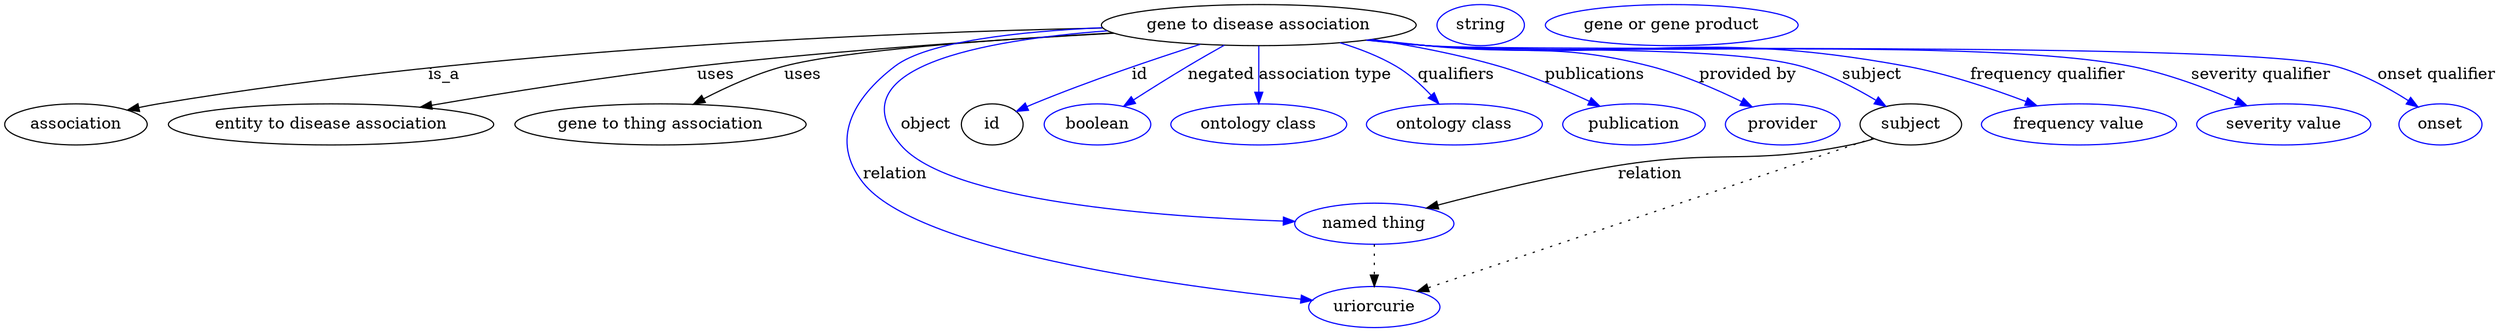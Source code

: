 digraph {
	graph [bb="0,0,1785.3,283"];
	node [label="\N"];
	"gene to disease association"	[height=0.5,
		label="gene to disease association",
		pos="906.05,265",
		width=2.9428];
	association	[height=0.5,
		pos="50.046,178",
		width=1.3902];
	"gene to disease association" -> association	[label=is_a,
		lp="382.05,221.5",
		pos="e,86.334,190.41 805.32,259.22 697.67,253.68 522.08,243.44 371.05,229 254.21,217.83 224,219.65 109.05,196 104.88,195.14 100.57,194.14 \
96.275,193.05"];
	"entity to disease association"	[height=0.5,
		pos="227.05,178",
		width=3.0331];
	"gene to disease association" -> "entity to disease association"	[label=uses,
		lp="493.05,221.5",
		pos="e,288.05,193.01 806.09,258.94 719.74,253.82 591.77,244.41 481.05,229 418.76,220.33 348.68,206.2 297.94,195.17"];
	"gene to thing association"	[height=0.5,
		pos="453.05,178",
		width=2.7442];
	"gene to disease association" -> "gene to thing association"	[label=uses,
		lp="554.05,221.5",
		pos="e,476.35,195.68 805.74,259.01 715.33,253.67 589.52,243.89 542.05,229 521.93,222.69 501.29,211.45 484.95,201.22"];
	relation	[color=blue,
		height=0.5,
		label=uriorcurie,
		pos="979.05,18",
		width=1.2638];
	"gene to disease association" -> relation	[color=blue,
		label=relation,
		lp="635.05,134.5",
		pos="e,937.03,25.099 802.97,260.71 738.01,256.77 661.56,248.09 635.05,229 597.48,201.96 586.35,164.08 614.05,127 651.74,76.543 835.64,\
41.351 927.14,26.664",
		style=solid];
	object	[color=blue,
		height=0.5,
		label="named thing",
		pos="979.05,91",
		width=1.5346];
	"gene to disease association" -> object	[color=blue,
		label=object,
		lp="652.05,178",
		pos="e,924.72,94.616 807.65,258.27 710.1,248.88 582.26,224.24 635.05,160 669.75,117.77 825.04,101.32 914.66,95.271",
		style=solid];
	id	[height=0.5,
		pos="705.05,178",
		width=0.75];
	"gene to disease association" -> id	[color=blue,
		label=id,
		lp="823.55,221.5",
		pos="e,726.28,189.25 866.13,248.21 832.57,234.77 783.41,214.72 741.05,196 739.24,195.2 737.4,194.37 735.54,193.53",
		style=solid];
	negated	[color=blue,
		height=0.5,
		label=boolean,
		pos="788.05,178",
		width=1.0652];
	"gene to disease association" -> negated	[color=blue,
		label=negated,
		lp="876.55,221.5",
		pos="e,808.27,193.57 883.01,247.41 864,233.71 836.93,214.21 816.55,199.53",
		style=solid];
	"association type"	[color=blue,
		height=0.5,
		label="ontology class",
		pos="906.05,178",
		width=1.7151];
	"gene to disease association" -> "association type"	[color=blue,
		label="association type",
		lp="950.05,221.5",
		pos="e,906.05,196.18 906.05,246.8 906.05,235.16 906.05,219.55 906.05,206.24",
		style=solid];
	qualifiers	[color=blue,
		height=0.5,
		label="ontology class",
		pos="1047,178",
		width=1.7151];
	"gene to disease association" -> qualifiers	[color=blue,
		label=qualifiers,
		lp="1041.5,221.5",
		pos="e,1034,195.69 957.13,249.02 971,243.79 985.61,237.14 998.05,229 1008.7,222 1018.9,212.31 1027.2,203.32",
		style=solid];
	publications	[color=blue,
		height=0.5,
		label=publication,
		pos="1177,178",
		width=1.3902];
	"gene to disease association" -> publications	[color=blue,
		label=publications,
		lp="1140.5,221.5",
		pos="e,1150.7,193.51 980.13,252.08 1008.9,246.47 1041.9,238.81 1071,229 1095.3,220.81 1121.4,208.57 1141.6,198.25",
		style=solid];
	"provided by"	[color=blue,
		height=0.5,
		label=provider,
		pos="1285,178",
		width=1.1193];
	"gene to disease association" -> "provided by"	[color=blue,
		label="provided by",
		lp="1251,221.5",
		pos="e,1261.3,192.86 981.73,252.34 994.51,250.48 1007.6,248.63 1020,247 1090.1,237.79 1110,248.21 1178,229 1204.1,221.65 1231.6,208.62 \
1252.3,197.7",
		style=solid];
	subject	[height=0.5,
		pos="1379,178",
		width=0.99297];
	"gene to disease association" -> subject	[color=blue,
		label=subject,
		lp="1342.5,221.5",
		pos="e,1359.2,193.24 980.13,252.06 993.4,250.18 1007.1,248.4 1020,247 1138.7,234.19 1173.5,262.53 1288,229 1310.4,222.45 1333.5,209.74 \
1350.7,198.77",
		style=solid];
	"frequency qualifier"	[color=blue,
		height=0.5,
		label="frequency value",
		pos="1500,178",
		width=1.8776];
	"gene to disease association" -> "frequency qualifier"	[color=blue,
		label="frequency qualifier",
		lp="1467.5,221.5",
		pos="e,1468.4,193.96 979.5,251.99 992.96,250.09 1006.9,248.32 1020,247 1173.3,231.63 1215.3,260.28 1366,229 1398.3,222.31 1433.1,209.12 \
1459.2,197.96",
		style=solid];
	"severity qualifier"	[color=blue,
		height=0.5,
		label="severity value",
		pos="1645,178",
		width=1.661];
	"gene to disease association" -> "severity qualifier"	[color=blue,
		label="severity qualifier",
		lp="1618,221.5",
		pos="e,1616.9,193.9 978.88,251.9 992.52,249.98 1006.7,248.23 1020,247 1131.4,236.74 1413.7,252.57 1523,229 1552.5,222.64 1584,209.57 \
1607.6,198.39",
		style=solid];
	"onset qualifier"	[color=blue,
		height=0.5,
		label=onset,
		pos="1756,178",
		width=0.81243];
	"gene to disease association" -> "onset qualifier"	[color=blue,
		label="onset qualifier",
		lp="1742,221.5",
		pos="e,1738.3,192.55 978.56,251.85 992.31,249.93 1006.6,248.19 1020,247 1091.8,240.68 1598.7,248.37 1668,229 1690.3,222.78 1713,209.74 \
1729.7,198.53",
		style=solid];
	object -> relation	[pos="e,979.05,36.029 979.05,72.813 979.05,64.789 979.05,55.047 979.05,46.069",
		style=dotted];
	association_id	[color=blue,
		height=0.5,
		label=string,
		pos="1060,265",
		width=0.84854];
	subject -> relation	[pos="e,1010.1,31.252 1351.9,166.26 1282.9,139.03 1101,67.155 1019.5,34.974",
		style=dotted];
	subject -> object	[label=relation,
		lp="1185,134.5",
		pos="e,1016.9,104.13 1352.7,165.78 1346.7,163.56 1340.2,161.47 1334,160 1260.1,142.43 1238.7,155.96 1164,142 1116.8,133.17 1064,118.39 \
1026.9,107.19"];
	"gene to disease association_subject"	[color=blue,
		height=0.5,
		label="gene or gene product",
		pos="1194,265",
		width=2.3651];
}
